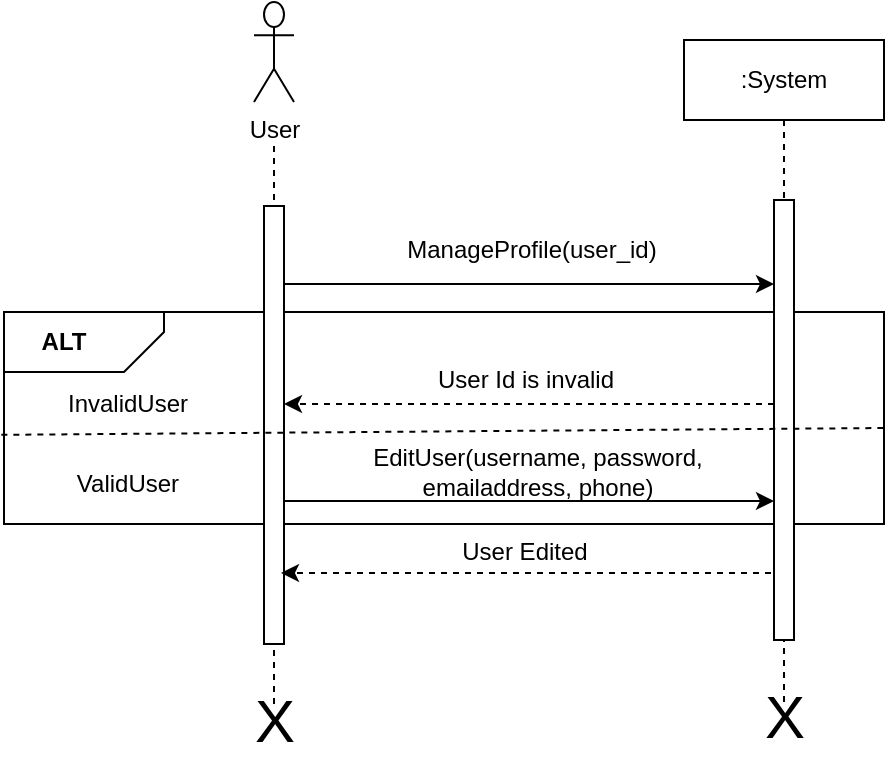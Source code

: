 <mxfile version="22.0.6" type="device">
  <diagram name="Page-1" id="kFE5Mb2rQv4jpOTEcvFn">
    <mxGraphModel dx="875" dy="445" grid="1" gridSize="10" guides="1" tooltips="1" connect="1" arrows="1" fold="1" page="1" pageScale="1" pageWidth="850" pageHeight="1100" math="0" shadow="0">
      <root>
        <mxCell id="0" />
        <mxCell id="1" parent="0" />
        <mxCell id="EWLnN4tcjab5WYRpUd4h-1" value="" style="endArrow=none;dashed=1;html=1;rounded=0;" edge="1" parent="1">
          <mxGeometry width="50" height="50" relative="1" as="geometry">
            <mxPoint x="345" y="420" as="sourcePoint" />
            <mxPoint x="345" y="140" as="targetPoint" />
          </mxGeometry>
        </mxCell>
        <mxCell id="EWLnN4tcjab5WYRpUd4h-2" value="" style="rounded=0;whiteSpace=wrap;html=1;imageHeight=29;" vertex="1" parent="1">
          <mxGeometry x="210" y="224" width="440" height="106" as="geometry" />
        </mxCell>
        <mxCell id="EWLnN4tcjab5WYRpUd4h-3" value=":System" style="shape=umlLifeline;perimeter=lifelinePerimeter;whiteSpace=wrap;html=1;container=0;dropTarget=0;collapsible=0;recursiveResize=0;outlineConnect=0;portConstraint=eastwest;newEdgeStyle={&quot;edgeStyle&quot;:&quot;elbowEdgeStyle&quot;,&quot;elbow&quot;:&quot;vertical&quot;,&quot;curved&quot;:0,&quot;rounded&quot;:0};" vertex="1" parent="1">
          <mxGeometry x="550" y="88" width="100" height="332" as="geometry" />
        </mxCell>
        <mxCell id="EWLnN4tcjab5WYRpUd4h-4" value="" style="html=1;points=[];perimeter=orthogonalPerimeter;outlineConnect=0;targetShapes=umlLifeline;portConstraint=eastwest;newEdgeStyle={&quot;edgeStyle&quot;:&quot;elbowEdgeStyle&quot;,&quot;elbow&quot;:&quot;vertical&quot;,&quot;curved&quot;:0,&quot;rounded&quot;:0};" vertex="1" parent="EWLnN4tcjab5WYRpUd4h-3">
          <mxGeometry x="45" y="80" width="10" height="220" as="geometry" />
        </mxCell>
        <mxCell id="EWLnN4tcjab5WYRpUd4h-5" value="User" style="shape=umlActor;verticalLabelPosition=bottom;verticalAlign=top;html=1;outlineConnect=0;" vertex="1" parent="1">
          <mxGeometry x="335" y="69" width="20" height="50" as="geometry" />
        </mxCell>
        <mxCell id="EWLnN4tcjab5WYRpUd4h-6" value="" style="html=1;points=[];perimeter=orthogonalPerimeter;outlineConnect=0;targetShapes=umlLifeline;portConstraint=eastwest;newEdgeStyle={&quot;edgeStyle&quot;:&quot;elbowEdgeStyle&quot;,&quot;elbow&quot;:&quot;vertical&quot;,&quot;curved&quot;:0,&quot;rounded&quot;:0};" vertex="1" parent="1">
          <mxGeometry x="340" y="171" width="10" height="219" as="geometry" />
        </mxCell>
        <mxCell id="EWLnN4tcjab5WYRpUd4h-7" value="" style="endArrow=classic;html=1;rounded=0;" edge="1" parent="1" target="EWLnN4tcjab5WYRpUd4h-4">
          <mxGeometry width="50" height="50" relative="1" as="geometry">
            <mxPoint x="350" y="210" as="sourcePoint" />
            <mxPoint x="510" y="210" as="targetPoint" />
          </mxGeometry>
        </mxCell>
        <mxCell id="EWLnN4tcjab5WYRpUd4h-8" value="" style="html=1;labelBackgroundColor=#ffffff;startArrow=none;startFill=0;startSize=6;endArrow=classic;endFill=1;endSize=6;jettySize=auto;orthogonalLoop=1;strokeWidth=1;dashed=1;fontSize=14;rounded=0;" edge="1" parent="1">
          <mxGeometry width="60" height="60" relative="1" as="geometry">
            <mxPoint x="595" y="270" as="sourcePoint" />
            <mxPoint x="350" y="270" as="targetPoint" />
          </mxGeometry>
        </mxCell>
        <mxCell id="EWLnN4tcjab5WYRpUd4h-9" value="ManageProfile(user_id)" style="text;strokeColor=none;align=center;fillColor=none;html=1;verticalAlign=middle;whiteSpace=wrap;rounded=0;" vertex="1" parent="1">
          <mxGeometry x="354" y="178" width="240" height="30" as="geometry" />
        </mxCell>
        <mxCell id="EWLnN4tcjab5WYRpUd4h-10" value="User Id is invalid" style="text;strokeColor=none;align=center;fillColor=none;html=1;verticalAlign=middle;whiteSpace=wrap;rounded=0;" vertex="1" parent="1">
          <mxGeometry x="396" y="242.5" width="150" height="30" as="geometry" />
        </mxCell>
        <mxCell id="EWLnN4tcjab5WYRpUd4h-11" value="" style="endArrow=none;dashed=1;html=1;rounded=0;exitX=-0.003;exitY=0.634;exitDx=0;exitDy=0;exitPerimeter=0;" edge="1" parent="1">
          <mxGeometry width="50" height="50" relative="1" as="geometry">
            <mxPoint x="208.68" y="285.42" as="sourcePoint" />
            <mxPoint x="650" y="282" as="targetPoint" />
          </mxGeometry>
        </mxCell>
        <mxCell id="EWLnN4tcjab5WYRpUd4h-12" value="" style="verticalLabelPosition=bottom;verticalAlign=top;html=1;shape=card;whiteSpace=wrap;size=20;arcSize=12;rotation=-180;" vertex="1" parent="1">
          <mxGeometry x="210" y="224" width="80" height="30" as="geometry" />
        </mxCell>
        <mxCell id="EWLnN4tcjab5WYRpUd4h-13" value="&lt;b&gt;ALT&lt;/b&gt;" style="text;strokeColor=none;align=center;fillColor=none;html=1;verticalAlign=middle;whiteSpace=wrap;rounded=0;" vertex="1" parent="1">
          <mxGeometry x="210" y="224" width="60" height="30" as="geometry" />
        </mxCell>
        <mxCell id="EWLnN4tcjab5WYRpUd4h-14" value="InvalidUser" style="text;strokeColor=none;align=center;fillColor=none;html=1;verticalAlign=middle;whiteSpace=wrap;rounded=0;" vertex="1" parent="1">
          <mxGeometry x="218" y="255" width="108" height="30" as="geometry" />
        </mxCell>
        <mxCell id="EWLnN4tcjab5WYRpUd4h-15" value="" style="html=1;labelBackgroundColor=#ffffff;startArrow=none;startFill=0;startSize=6;endArrow=classic;endFill=1;endSize=6;jettySize=auto;orthogonalLoop=1;strokeWidth=1;dashed=1;fontSize=14;rounded=0;" edge="1" parent="1">
          <mxGeometry width="60" height="60" relative="1" as="geometry">
            <mxPoint x="593.5" y="354.5" as="sourcePoint" />
            <mxPoint x="348.5" y="354.5" as="targetPoint" />
          </mxGeometry>
        </mxCell>
        <mxCell id="EWLnN4tcjab5WYRpUd4h-16" value="User Edited" style="text;strokeColor=none;align=center;fillColor=none;html=1;verticalAlign=middle;whiteSpace=wrap;rounded=0;" vertex="1" parent="1">
          <mxGeometry x="403.75" y="329" width="132.5" height="30" as="geometry" />
        </mxCell>
        <mxCell id="EWLnN4tcjab5WYRpUd4h-17" value="ValidUser" style="text;strokeColor=none;align=center;fillColor=none;html=1;verticalAlign=middle;whiteSpace=wrap;rounded=0;" vertex="1" parent="1">
          <mxGeometry x="218" y="295" width="108" height="30" as="geometry" />
        </mxCell>
        <mxCell id="EWLnN4tcjab5WYRpUd4h-18" value="&lt;font style=&quot;font-size: 30px;&quot;&gt;X&lt;/font&gt;" style="text;strokeColor=none;align=center;fillColor=none;html=1;verticalAlign=middle;whiteSpace=wrap;rounded=0;" vertex="1" parent="1">
          <mxGeometry x="332" y="423.01" width="27" height="10" as="geometry" />
        </mxCell>
        <mxCell id="EWLnN4tcjab5WYRpUd4h-19" value="&lt;font style=&quot;font-size: 30px;&quot;&gt;X&lt;/font&gt;" style="text;strokeColor=none;align=center;fillColor=none;html=1;verticalAlign=middle;whiteSpace=wrap;rounded=0;" vertex="1" parent="1">
          <mxGeometry x="587" y="421.29" width="27" height="10" as="geometry" />
        </mxCell>
        <mxCell id="EWLnN4tcjab5WYRpUd4h-20" value="EditUser(username, password, emailaddress, phone)" style="text;strokeColor=none;align=center;fillColor=none;html=1;verticalAlign=middle;whiteSpace=wrap;rounded=0;" vertex="1" parent="1">
          <mxGeometry x="390" y="289" width="174" height="30" as="geometry" />
        </mxCell>
        <mxCell id="EWLnN4tcjab5WYRpUd4h-21" value="" style="endArrow=classic;html=1;rounded=0;" edge="1" parent="1">
          <mxGeometry width="50" height="50" relative="1" as="geometry">
            <mxPoint x="350" y="318.5" as="sourcePoint" />
            <mxPoint x="595" y="318.5" as="targetPoint" />
          </mxGeometry>
        </mxCell>
      </root>
    </mxGraphModel>
  </diagram>
</mxfile>
